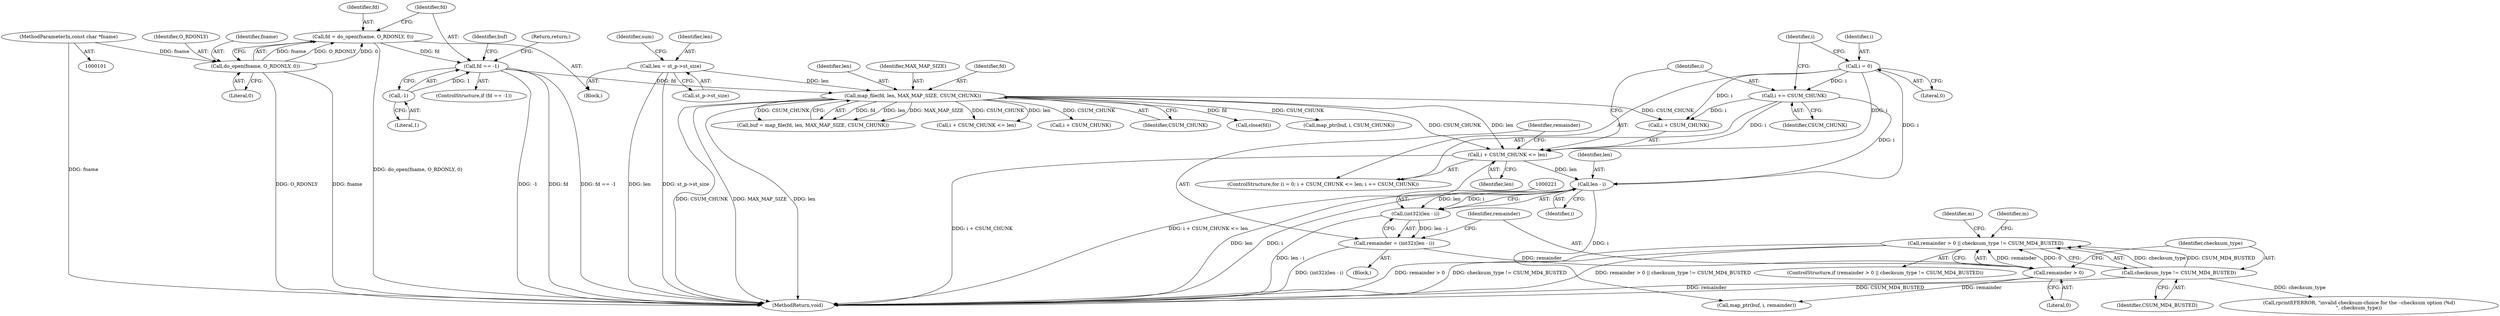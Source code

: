 digraph "0_samba_7b8a4ecd6ff9cdf4e5d3850ebf822f1e989255b3_0@API" {
"1000226" [label="(Call,remainder > 0 || checksum_type != CSUM_MD4_BUSTED)"];
"1000227" [label="(Call,remainder > 0)"];
"1000218" [label="(Call,remainder = (int32)(len - i))"];
"1000220" [label="(Call,(int32)(len - i))"];
"1000222" [label="(Call,len - i)"];
"1000209" [label="(Call,i + CSUM_CHUNK <= len)"];
"1000206" [label="(Call,i = 0)"];
"1000214" [label="(Call,i += CSUM_CHUNK)"];
"1000135" [label="(Call,map_file(fd, len, MAX_MAP_SIZE, CSUM_CHUNK))"];
"1000128" [label="(Call,fd == -1)"];
"1000121" [label="(Call,fd = do_open(fname, O_RDONLY, 0))"];
"1000123" [label="(Call,do_open(fname, O_RDONLY, 0))"];
"1000102" [label="(MethodParameterIn,const char *fname)"];
"1000130" [label="(Call,-1)"];
"1000109" [label="(Call,len = st_p->st_size)"];
"1000230" [label="(Call,checksum_type != CSUM_MD4_BUSTED)"];
"1000135" [label="(Call,map_file(fd, len, MAX_MAP_SIZE, CSUM_CHUNK))"];
"1000224" [label="(Identifier,i)"];
"1000219" [label="(Identifier,remainder)"];
"1000138" [label="(Identifier,MAX_MAP_SIZE)"];
"1000129" [label="(Identifier,fd)"];
"1000128" [label="(Call,fd == -1)"];
"1000249" [label="(Call,rprintf(FERROR, \"invalid checksum-choice for the --checksum option (%d)\n\", checksum_type))"];
"1000245" [label="(Identifier,m)"];
"1000111" [label="(Call,st_p->st_size)"];
"1000225" [label="(ControlStructure,if (remainder > 0 || checksum_type != CSUM_MD4_BUSTED))"];
"1000215" [label="(Identifier,i)"];
"1000142" [label="(Block,)"];
"1000127" [label="(ControlStructure,if (fd == -1))"];
"1000132" [label="(Return,return;)"];
"1000213" [label="(Identifier,len)"];
"1000122" [label="(Identifier,fd)"];
"1000130" [label="(Call,-1)"];
"1000232" [label="(Identifier,CSUM_MD4_BUSTED)"];
"1000214" [label="(Call,i += CSUM_CHUNK)"];
"1000211" [label="(Identifier,i)"];
"1000216" [label="(Identifier,CSUM_CHUNK)"];
"1000209" [label="(Call,i + CSUM_CHUNK <= len)"];
"1000136" [label="(Identifier,fd)"];
"1000109" [label="(Call,len = st_p->st_size)"];
"1000229" [label="(Literal,0)"];
"1000125" [label="(Identifier,O_RDONLY)"];
"1000165" [label="(Call,map_ptr(buf, i, CSUM_CHUNK))"];
"1000205" [label="(ControlStructure,for (i = 0; i + CSUM_CHUNK <= len; i += CSUM_CHUNK))"];
"1000134" [label="(Identifier,buf)"];
"1000206" [label="(Call,i = 0)"];
"1000131" [label="(Literal,1)"];
"1000210" [label="(Call,i + CSUM_CHUNK)"];
"1000230" [label="(Call,checksum_type != CSUM_MD4_BUSTED)"];
"1000123" [label="(Call,do_open(fname, O_RDONLY, 0))"];
"1000121" [label="(Call,fd = do_open(fname, O_RDONLY, 0))"];
"1000133" [label="(Call,buf = map_file(fd, len, MAX_MAP_SIZE, CSUM_CHUNK))"];
"1000110" [label="(Identifier,len)"];
"1000102" [label="(MethodParameterIn,const char *fname)"];
"1000222" [label="(Call,len - i)"];
"1000208" [label="(Literal,0)"];
"1000238" [label="(Call,map_ptr(buf, i, remainder))"];
"1000220" [label="(Call,(int32)(len - i))"];
"1000227" [label="(Call,remainder > 0)"];
"1000218" [label="(Call,remainder = (int32)(len - i))"];
"1000151" [label="(Call,i + CSUM_CHUNK <= len)"];
"1000126" [label="(Literal,0)"];
"1000259" [label="(MethodReturn,void)"];
"1000223" [label="(Identifier,len)"];
"1000105" [label="(Block,)"];
"1000152" [label="(Call,i + CSUM_CHUNK)"];
"1000139" [label="(Identifier,CSUM_CHUNK)"];
"1000137" [label="(Identifier,len)"];
"1000207" [label="(Identifier,i)"];
"1000235" [label="(Identifier,m)"];
"1000228" [label="(Identifier,remainder)"];
"1000118" [label="(Identifier,sum)"];
"1000226" [label="(Call,remainder > 0 || checksum_type != CSUM_MD4_BUSTED)"];
"1000231" [label="(Identifier,checksum_type)"];
"1000124" [label="(Identifier,fname)"];
"1000255" [label="(Call,close(fd))"];
"1000226" -> "1000225"  [label="AST: "];
"1000226" -> "1000227"  [label="CFG: "];
"1000226" -> "1000230"  [label="CFG: "];
"1000227" -> "1000226"  [label="AST: "];
"1000230" -> "1000226"  [label="AST: "];
"1000235" -> "1000226"  [label="CFG: "];
"1000245" -> "1000226"  [label="CFG: "];
"1000226" -> "1000259"  [label="DDG: remainder > 0 || checksum_type != CSUM_MD4_BUSTED"];
"1000226" -> "1000259"  [label="DDG: remainder > 0"];
"1000226" -> "1000259"  [label="DDG: checksum_type != CSUM_MD4_BUSTED"];
"1000227" -> "1000226"  [label="DDG: remainder"];
"1000227" -> "1000226"  [label="DDG: 0"];
"1000230" -> "1000226"  [label="DDG: checksum_type"];
"1000230" -> "1000226"  [label="DDG: CSUM_MD4_BUSTED"];
"1000227" -> "1000229"  [label="CFG: "];
"1000228" -> "1000227"  [label="AST: "];
"1000229" -> "1000227"  [label="AST: "];
"1000231" -> "1000227"  [label="CFG: "];
"1000227" -> "1000259"  [label="DDG: remainder"];
"1000218" -> "1000227"  [label="DDG: remainder"];
"1000227" -> "1000238"  [label="DDG: remainder"];
"1000218" -> "1000142"  [label="AST: "];
"1000218" -> "1000220"  [label="CFG: "];
"1000219" -> "1000218"  [label="AST: "];
"1000220" -> "1000218"  [label="AST: "];
"1000228" -> "1000218"  [label="CFG: "];
"1000218" -> "1000259"  [label="DDG: (int32)(len - i)"];
"1000220" -> "1000218"  [label="DDG: len - i"];
"1000220" -> "1000222"  [label="CFG: "];
"1000221" -> "1000220"  [label="AST: "];
"1000222" -> "1000220"  [label="AST: "];
"1000220" -> "1000259"  [label="DDG: len - i"];
"1000222" -> "1000220"  [label="DDG: len"];
"1000222" -> "1000220"  [label="DDG: i"];
"1000222" -> "1000224"  [label="CFG: "];
"1000223" -> "1000222"  [label="AST: "];
"1000224" -> "1000222"  [label="AST: "];
"1000222" -> "1000259"  [label="DDG: len"];
"1000222" -> "1000259"  [label="DDG: i"];
"1000209" -> "1000222"  [label="DDG: len"];
"1000206" -> "1000222"  [label="DDG: i"];
"1000214" -> "1000222"  [label="DDG: i"];
"1000222" -> "1000238"  [label="DDG: i"];
"1000209" -> "1000205"  [label="AST: "];
"1000209" -> "1000213"  [label="CFG: "];
"1000210" -> "1000209"  [label="AST: "];
"1000213" -> "1000209"  [label="AST: "];
"1000215" -> "1000209"  [label="CFG: "];
"1000219" -> "1000209"  [label="CFG: "];
"1000209" -> "1000259"  [label="DDG: i + CSUM_CHUNK <= len"];
"1000209" -> "1000259"  [label="DDG: i + CSUM_CHUNK"];
"1000206" -> "1000209"  [label="DDG: i"];
"1000214" -> "1000209"  [label="DDG: i"];
"1000135" -> "1000209"  [label="DDG: CSUM_CHUNK"];
"1000135" -> "1000209"  [label="DDG: len"];
"1000206" -> "1000205"  [label="AST: "];
"1000206" -> "1000208"  [label="CFG: "];
"1000207" -> "1000206"  [label="AST: "];
"1000208" -> "1000206"  [label="AST: "];
"1000211" -> "1000206"  [label="CFG: "];
"1000206" -> "1000210"  [label="DDG: i"];
"1000206" -> "1000214"  [label="DDG: i"];
"1000214" -> "1000205"  [label="AST: "];
"1000214" -> "1000216"  [label="CFG: "];
"1000215" -> "1000214"  [label="AST: "];
"1000216" -> "1000214"  [label="AST: "];
"1000211" -> "1000214"  [label="CFG: "];
"1000214" -> "1000210"  [label="DDG: i"];
"1000135" -> "1000133"  [label="AST: "];
"1000135" -> "1000139"  [label="CFG: "];
"1000136" -> "1000135"  [label="AST: "];
"1000137" -> "1000135"  [label="AST: "];
"1000138" -> "1000135"  [label="AST: "];
"1000139" -> "1000135"  [label="AST: "];
"1000133" -> "1000135"  [label="CFG: "];
"1000135" -> "1000259"  [label="DDG: CSUM_CHUNK"];
"1000135" -> "1000259"  [label="DDG: MAX_MAP_SIZE"];
"1000135" -> "1000259"  [label="DDG: len"];
"1000135" -> "1000133"  [label="DDG: fd"];
"1000135" -> "1000133"  [label="DDG: len"];
"1000135" -> "1000133"  [label="DDG: MAX_MAP_SIZE"];
"1000135" -> "1000133"  [label="DDG: CSUM_CHUNK"];
"1000128" -> "1000135"  [label="DDG: fd"];
"1000109" -> "1000135"  [label="DDG: len"];
"1000135" -> "1000151"  [label="DDG: CSUM_CHUNK"];
"1000135" -> "1000151"  [label="DDG: len"];
"1000135" -> "1000152"  [label="DDG: CSUM_CHUNK"];
"1000135" -> "1000165"  [label="DDG: CSUM_CHUNK"];
"1000135" -> "1000210"  [label="DDG: CSUM_CHUNK"];
"1000135" -> "1000255"  [label="DDG: fd"];
"1000128" -> "1000127"  [label="AST: "];
"1000128" -> "1000130"  [label="CFG: "];
"1000129" -> "1000128"  [label="AST: "];
"1000130" -> "1000128"  [label="AST: "];
"1000132" -> "1000128"  [label="CFG: "];
"1000134" -> "1000128"  [label="CFG: "];
"1000128" -> "1000259"  [label="DDG: -1"];
"1000128" -> "1000259"  [label="DDG: fd"];
"1000128" -> "1000259"  [label="DDG: fd == -1"];
"1000121" -> "1000128"  [label="DDG: fd"];
"1000130" -> "1000128"  [label="DDG: 1"];
"1000121" -> "1000105"  [label="AST: "];
"1000121" -> "1000123"  [label="CFG: "];
"1000122" -> "1000121"  [label="AST: "];
"1000123" -> "1000121"  [label="AST: "];
"1000129" -> "1000121"  [label="CFG: "];
"1000121" -> "1000259"  [label="DDG: do_open(fname, O_RDONLY, 0)"];
"1000123" -> "1000121"  [label="DDG: fname"];
"1000123" -> "1000121"  [label="DDG: O_RDONLY"];
"1000123" -> "1000121"  [label="DDG: 0"];
"1000123" -> "1000126"  [label="CFG: "];
"1000124" -> "1000123"  [label="AST: "];
"1000125" -> "1000123"  [label="AST: "];
"1000126" -> "1000123"  [label="AST: "];
"1000123" -> "1000259"  [label="DDG: O_RDONLY"];
"1000123" -> "1000259"  [label="DDG: fname"];
"1000102" -> "1000123"  [label="DDG: fname"];
"1000102" -> "1000101"  [label="AST: "];
"1000102" -> "1000259"  [label="DDG: fname"];
"1000130" -> "1000131"  [label="CFG: "];
"1000131" -> "1000130"  [label="AST: "];
"1000109" -> "1000105"  [label="AST: "];
"1000109" -> "1000111"  [label="CFG: "];
"1000110" -> "1000109"  [label="AST: "];
"1000111" -> "1000109"  [label="AST: "];
"1000118" -> "1000109"  [label="CFG: "];
"1000109" -> "1000259"  [label="DDG: len"];
"1000109" -> "1000259"  [label="DDG: st_p->st_size"];
"1000230" -> "1000232"  [label="CFG: "];
"1000231" -> "1000230"  [label="AST: "];
"1000232" -> "1000230"  [label="AST: "];
"1000230" -> "1000259"  [label="DDG: CSUM_MD4_BUSTED"];
"1000230" -> "1000249"  [label="DDG: checksum_type"];
}
